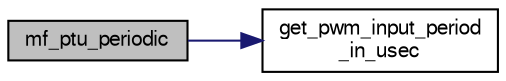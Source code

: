 digraph "mf_ptu_periodic"
{
  edge [fontname="FreeSans",fontsize="10",labelfontname="FreeSans",labelfontsize="10"];
  node [fontname="FreeSans",fontsize="10",shape=record];
  rankdir="LR";
  Node1 [label="mf_ptu_periodic",height=0.2,width=0.4,color="black", fillcolor="grey75", style="filled", fontcolor="black"];
  Node1 -> Node2 [color="midnightblue",fontsize="10",style="solid",fontname="FreeSans"];
  Node2 [label="get_pwm_input_period\l_in_usec",height=0.2,width=0.4,color="black", fillcolor="white", style="filled",URL="$pwm__input_8c.html#aac481cd63da992c694d29285978e7384"];
}
